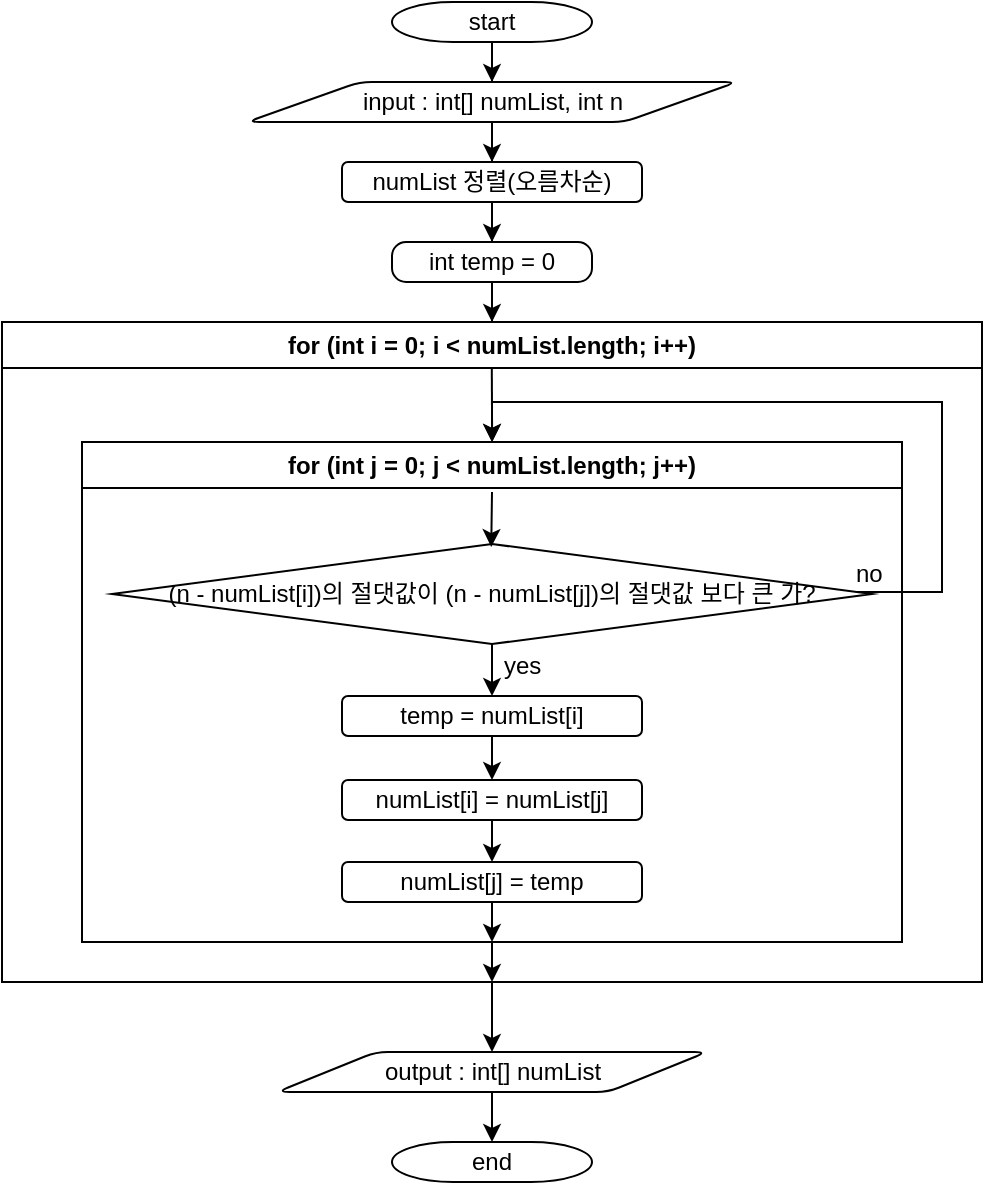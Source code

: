 <mxfile version="25.0.1">
  <diagram id="C5RBs43oDa-KdzZeNtuy" name="Page-1">
    <mxGraphModel dx="1195" dy="643" grid="1" gridSize="10" guides="1" tooltips="1" connect="1" arrows="1" fold="1" page="1" pageScale="1" pageWidth="827" pageHeight="1169" math="0" shadow="0">
      <root>
        <mxCell id="WIyWlLk6GJQsqaUBKTNV-0" />
        <mxCell id="WIyWlLk6GJQsqaUBKTNV-1" parent="WIyWlLk6GJQsqaUBKTNV-0" />
        <mxCell id="JBAHIrVAHl8kQhqiwqEh-29" style="edgeStyle=orthogonalEdgeStyle;rounded=0;orthogonalLoop=1;jettySize=auto;html=1;entryX=0.5;entryY=0;entryDx=0;entryDy=0;" edge="1" parent="WIyWlLk6GJQsqaUBKTNV-1" source="JBAHIrVAHl8kQhqiwqEh-3" target="JBAHIrVAHl8kQhqiwqEh-5">
          <mxGeometry relative="1" as="geometry" />
        </mxCell>
        <mxCell id="JBAHIrVAHl8kQhqiwqEh-3" value="start" style="strokeWidth=1;html=1;shape=mxgraph.flowchart.terminator;whiteSpace=wrap;" vertex="1" parent="WIyWlLk6GJQsqaUBKTNV-1">
          <mxGeometry x="320" y="40" width="100" height="20" as="geometry" />
        </mxCell>
        <mxCell id="JBAHIrVAHl8kQhqiwqEh-4" value="end" style="strokeWidth=1;html=1;shape=mxgraph.flowchart.terminator;whiteSpace=wrap;" vertex="1" parent="WIyWlLk6GJQsqaUBKTNV-1">
          <mxGeometry x="320" y="610" width="100" height="20" as="geometry" />
        </mxCell>
        <mxCell id="JBAHIrVAHl8kQhqiwqEh-30" style="edgeStyle=orthogonalEdgeStyle;rounded=0;orthogonalLoop=1;jettySize=auto;html=1;entryX=0.5;entryY=0;entryDx=0;entryDy=0;" edge="1" parent="WIyWlLk6GJQsqaUBKTNV-1" source="JBAHIrVAHl8kQhqiwqEh-5" target="JBAHIrVAHl8kQhqiwqEh-10">
          <mxGeometry relative="1" as="geometry" />
        </mxCell>
        <mxCell id="JBAHIrVAHl8kQhqiwqEh-5" value="input : int[] numList, int n" style="shape=parallelogram;html=1;strokeWidth=1;perimeter=parallelogramPerimeter;whiteSpace=wrap;rounded=1;arcSize=12;size=0.23;" vertex="1" parent="WIyWlLk6GJQsqaUBKTNV-1">
          <mxGeometry x="247.5" y="80" width="245" height="20" as="geometry" />
        </mxCell>
        <mxCell id="JBAHIrVAHl8kQhqiwqEh-32" style="edgeStyle=orthogonalEdgeStyle;rounded=0;orthogonalLoop=1;jettySize=auto;html=1;entryX=0.5;entryY=0;entryDx=0;entryDy=0;" edge="1" parent="WIyWlLk6GJQsqaUBKTNV-1" source="JBAHIrVAHl8kQhqiwqEh-6" target="JBAHIrVAHl8kQhqiwqEh-7">
          <mxGeometry relative="1" as="geometry" />
        </mxCell>
        <mxCell id="JBAHIrVAHl8kQhqiwqEh-6" value="int temp = 0" style="rounded=1;whiteSpace=wrap;html=1;absoluteArcSize=1;arcSize=14;strokeWidth=1;" vertex="1" parent="WIyWlLk6GJQsqaUBKTNV-1">
          <mxGeometry x="320" y="160" width="100" height="20" as="geometry" />
        </mxCell>
        <mxCell id="JBAHIrVAHl8kQhqiwqEh-7" value="for (int i = 0; i &amp;lt; numList.length; i++)" style="swimlane;whiteSpace=wrap;html=1;" vertex="1" parent="WIyWlLk6GJQsqaUBKTNV-1">
          <mxGeometry x="125" y="200" width="490" height="330" as="geometry" />
        </mxCell>
        <mxCell id="JBAHIrVAHl8kQhqiwqEh-23" style="edgeStyle=orthogonalEdgeStyle;rounded=0;orthogonalLoop=1;jettySize=auto;html=1;entryX=0.5;entryY=1;entryDx=0;entryDy=0;exitX=0.5;exitY=1;exitDx=0;exitDy=0;" edge="1" parent="JBAHIrVAHl8kQhqiwqEh-7" source="JBAHIrVAHl8kQhqiwqEh-8" target="JBAHIrVAHl8kQhqiwqEh-7">
          <mxGeometry relative="1" as="geometry">
            <Array as="points">
              <mxPoint x="245" y="320" />
              <mxPoint x="245" y="320" />
            </Array>
          </mxGeometry>
        </mxCell>
        <mxCell id="JBAHIrVAHl8kQhqiwqEh-8" value="for (int j = 0; j &amp;lt; numList.length; j++)" style="swimlane;whiteSpace=wrap;html=1;" vertex="1" parent="JBAHIrVAHl8kQhqiwqEh-7">
          <mxGeometry x="40" y="60" width="410" height="250" as="geometry" />
        </mxCell>
        <mxCell id="JBAHIrVAHl8kQhqiwqEh-12" style="edgeStyle=orthogonalEdgeStyle;rounded=0;orthogonalLoop=1;jettySize=auto;html=1;entryX=0.5;entryY=0;entryDx=0;entryDy=0;exitX=0.971;exitY=0.5;exitDx=0;exitDy=0;exitPerimeter=0;" edge="1" parent="JBAHIrVAHl8kQhqiwqEh-8" source="JBAHIrVAHl8kQhqiwqEh-9" target="JBAHIrVAHl8kQhqiwqEh-8">
          <mxGeometry relative="1" as="geometry">
            <Array as="points">
              <mxPoint x="336" y="76" />
              <mxPoint x="430" y="75" />
              <mxPoint x="430" y="-20" />
              <mxPoint x="205" y="-20" />
            </Array>
          </mxGeometry>
        </mxCell>
        <mxCell id="JBAHIrVAHl8kQhqiwqEh-19" style="edgeStyle=orthogonalEdgeStyle;rounded=0;orthogonalLoop=1;jettySize=auto;html=1;entryX=0.5;entryY=0;entryDx=0;entryDy=0;" edge="1" parent="JBAHIrVAHl8kQhqiwqEh-8" source="JBAHIrVAHl8kQhqiwqEh-9" target="JBAHIrVAHl8kQhqiwqEh-14">
          <mxGeometry relative="1" as="geometry" />
        </mxCell>
        <mxCell id="JBAHIrVAHl8kQhqiwqEh-9" value="(n - numList[i])의 절댓값이 (n - numList[j])의 절댓값 보다 큰 가?" style="rhombus;whiteSpace=wrap;html=1;" vertex="1" parent="JBAHIrVAHl8kQhqiwqEh-8">
          <mxGeometry x="15" y="51" width="380" height="50" as="geometry" />
        </mxCell>
        <mxCell id="JBAHIrVAHl8kQhqiwqEh-11" value="no" style="text;html=1;align=left;verticalAlign=middle;whiteSpace=wrap;rounded=0;" vertex="1" parent="JBAHIrVAHl8kQhqiwqEh-8">
          <mxGeometry x="385" y="51" width="40" height="30" as="geometry" />
        </mxCell>
        <mxCell id="JBAHIrVAHl8kQhqiwqEh-20" style="edgeStyle=orthogonalEdgeStyle;rounded=0;orthogonalLoop=1;jettySize=auto;html=1;" edge="1" parent="JBAHIrVAHl8kQhqiwqEh-8" source="JBAHIrVAHl8kQhqiwqEh-14" target="JBAHIrVAHl8kQhqiwqEh-15">
          <mxGeometry relative="1" as="geometry" />
        </mxCell>
        <mxCell id="JBAHIrVAHl8kQhqiwqEh-14" value="temp = numList[i]" style="rounded=1;whiteSpace=wrap;html=1;" vertex="1" parent="JBAHIrVAHl8kQhqiwqEh-8">
          <mxGeometry x="130" y="127" width="150" height="20" as="geometry" />
        </mxCell>
        <mxCell id="JBAHIrVAHl8kQhqiwqEh-21" style="edgeStyle=orthogonalEdgeStyle;rounded=0;orthogonalLoop=1;jettySize=auto;html=1;entryX=0.5;entryY=0;entryDx=0;entryDy=0;" edge="1" parent="JBAHIrVAHl8kQhqiwqEh-8" source="JBAHIrVAHl8kQhqiwqEh-15" target="JBAHIrVAHl8kQhqiwqEh-17">
          <mxGeometry relative="1" as="geometry" />
        </mxCell>
        <mxCell id="JBAHIrVAHl8kQhqiwqEh-15" value="numList[i] = numList[j]" style="rounded=1;whiteSpace=wrap;html=1;" vertex="1" parent="JBAHIrVAHl8kQhqiwqEh-8">
          <mxGeometry x="130" y="169" width="150" height="20" as="geometry" />
        </mxCell>
        <mxCell id="JBAHIrVAHl8kQhqiwqEh-22" style="edgeStyle=orthogonalEdgeStyle;rounded=0;orthogonalLoop=1;jettySize=auto;html=1;entryX=0.5;entryY=1;entryDx=0;entryDy=0;exitX=0.5;exitY=1;exitDx=0;exitDy=0;" edge="1" parent="JBAHIrVAHl8kQhqiwqEh-8" source="JBAHIrVAHl8kQhqiwqEh-17" target="JBAHIrVAHl8kQhqiwqEh-8">
          <mxGeometry relative="1" as="geometry">
            <mxPoint x="190" y="300" as="targetPoint" />
            <Array as="points">
              <mxPoint x="205" y="240" />
              <mxPoint x="205" y="240" />
            </Array>
          </mxGeometry>
        </mxCell>
        <mxCell id="JBAHIrVAHl8kQhqiwqEh-17" value="numList[j] = temp" style="rounded=1;whiteSpace=wrap;html=1;" vertex="1" parent="JBAHIrVAHl8kQhqiwqEh-8">
          <mxGeometry x="130" y="210" width="150" height="20" as="geometry" />
        </mxCell>
        <mxCell id="JBAHIrVAHl8kQhqiwqEh-18" value="yes" style="text;html=1;align=left;verticalAlign=middle;whiteSpace=wrap;rounded=0;" vertex="1" parent="JBAHIrVAHl8kQhqiwqEh-8">
          <mxGeometry x="209" y="97" width="40" height="30" as="geometry" />
        </mxCell>
        <mxCell id="JBAHIrVAHl8kQhqiwqEh-33" style="edgeStyle=orthogonalEdgeStyle;rounded=0;orthogonalLoop=1;jettySize=auto;html=1;entryX=0.499;entryY=0.03;entryDx=0;entryDy=0;entryPerimeter=0;" edge="1" parent="JBAHIrVAHl8kQhqiwqEh-8" target="JBAHIrVAHl8kQhqiwqEh-9">
          <mxGeometry relative="1" as="geometry">
            <mxPoint x="205" y="25" as="sourcePoint" />
            <mxPoint x="189.83" y="51" as="targetPoint" />
          </mxGeometry>
        </mxCell>
        <mxCell id="JBAHIrVAHl8kQhqiwqEh-34" style="edgeStyle=orthogonalEdgeStyle;rounded=0;orthogonalLoop=1;jettySize=auto;html=1;entryX=0.499;entryY=0.03;entryDx=0;entryDy=0;entryPerimeter=0;" edge="1" parent="JBAHIrVAHl8kQhqiwqEh-7">
          <mxGeometry relative="1" as="geometry">
            <mxPoint x="244.9" y="23" as="sourcePoint" />
            <mxPoint x="245.07" y="60" as="targetPoint" />
          </mxGeometry>
        </mxCell>
        <mxCell id="JBAHIrVAHl8kQhqiwqEh-31" style="edgeStyle=orthogonalEdgeStyle;rounded=0;orthogonalLoop=1;jettySize=auto;html=1;entryX=0.5;entryY=0;entryDx=0;entryDy=0;" edge="1" parent="WIyWlLk6GJQsqaUBKTNV-1" source="JBAHIrVAHl8kQhqiwqEh-10" target="JBAHIrVAHl8kQhqiwqEh-6">
          <mxGeometry relative="1" as="geometry" />
        </mxCell>
        <mxCell id="JBAHIrVAHl8kQhqiwqEh-10" value="numList 정렬(오름차순)" style="rounded=1;whiteSpace=wrap;html=1;" vertex="1" parent="WIyWlLk6GJQsqaUBKTNV-1">
          <mxGeometry x="295" y="120" width="150" height="20" as="geometry" />
        </mxCell>
        <mxCell id="JBAHIrVAHl8kQhqiwqEh-25" value="output : int[] numList" style="shape=parallelogram;html=1;strokeWidth=1;perimeter=parallelogramPerimeter;whiteSpace=wrap;rounded=1;arcSize=12;size=0.23;" vertex="1" parent="WIyWlLk6GJQsqaUBKTNV-1">
          <mxGeometry x="262.5" y="565" width="215" height="20" as="geometry" />
        </mxCell>
        <mxCell id="JBAHIrVAHl8kQhqiwqEh-26" style="edgeStyle=orthogonalEdgeStyle;rounded=0;orthogonalLoop=1;jettySize=auto;html=1;entryX=0.5;entryY=0;entryDx=0;entryDy=0;" edge="1" parent="WIyWlLk6GJQsqaUBKTNV-1" source="JBAHIrVAHl8kQhqiwqEh-7" target="JBAHIrVAHl8kQhqiwqEh-25">
          <mxGeometry relative="1" as="geometry">
            <mxPoint x="370" y="560" as="targetPoint" />
          </mxGeometry>
        </mxCell>
        <mxCell id="JBAHIrVAHl8kQhqiwqEh-27" style="edgeStyle=orthogonalEdgeStyle;rounded=0;orthogonalLoop=1;jettySize=auto;html=1;entryX=0.5;entryY=0;entryDx=0;entryDy=0;entryPerimeter=0;" edge="1" parent="WIyWlLk6GJQsqaUBKTNV-1" source="JBAHIrVAHl8kQhqiwqEh-25" target="JBAHIrVAHl8kQhqiwqEh-4">
          <mxGeometry relative="1" as="geometry" />
        </mxCell>
      </root>
    </mxGraphModel>
  </diagram>
</mxfile>
